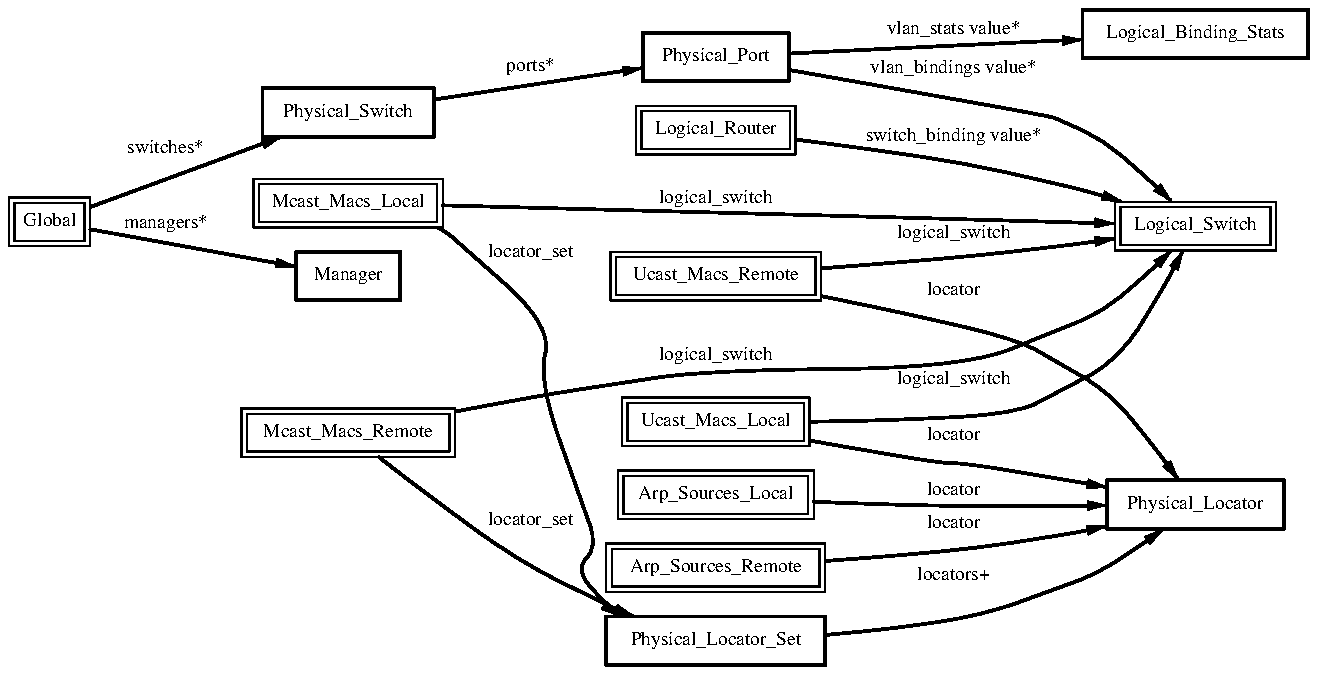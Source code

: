 .ps -3
.PS
linethick = 1;
linethick = 0.5;
box at 1.695952789,1.162175961 wid 1.067553656 height 0.243245 "Mcast_Macs_Remote"
box at 1.695952789,1.162175961 wid 1.01199810044444 height 0.187689444444444
linethick = 1;
box at 3.533814711,0.1216225 wid 1.0946025 height 0.243245 "Physical_Locator_Set"
linethick = 0.5;
box at 5.93225906,2.195967211 wid 0.804070672 height 0.243245 "Logical_Switch"
box at 5.93225906,2.195967211 wid 0.748515116444444 height 0.187689444444444
linethick = 0.5;
box at 3.533814711,1.216225 wid 0.939217594 height 0.243245 "Ucast_Macs_Local"
box at 3.533814711,1.216225 wid 0.883662038444444 height 0.187689444444444
linethick = 1;
box at 5.93225906,0.804070672 wid 0.885119906 height 0.243245 "Physical_Locator"
linethick = 0.5;
box at 0.2027057883,2.216253844 wid 0.4054067117 height 0.243245 "Global"
box at 0.2027057883,2.216253844 wid 0.349851156144444 height 0.187689444444444
linethick = 1;
box at 1.695952789,2.763555094 wid 0.858119711 height 0.243245 "Physical_Switch"
linethick = 1;
box at 1.695952789,1.94596 wid 0.520252406 height 0.243245 "Manager"
linethick = 1;
box at 3.533814711,3.0405625 wid 0.729735 height 0.243245 "Physical_Port"
linethick = 0.5;
box at 3.533814711,2.675695 wid 0.797308461 height 0.243245 "Logical_Router"
box at 3.533814711,2.675695 wid 0.741752905444444 height 0.187689444444444
linethick = 0.5;
box at 1.695952789,2.3108275 wid 0.945931156 height 0.243245 "Mcast_Macs_Local"
box at 1.695952789,2.3108275 wid 0.890375600444444 height 0.187689444444444
linethick = 0.5;
box at 3.533814711,1.94596 wid 1.054077883 height 0.243245 "Ucast_Macs_Remote"
box at 3.533814711,1.94596 wid 0.998522327444444 height 0.187689444444444
linethick = 0.5;
box at 3.533814711,0.48649 wid 1.0946025 height 0.243245 "Arp_Sources_Remote"
box at 3.533814711,0.48649 wid 1.03904694444444 height 0.187689444444444
linethick = 0.5;
box at 3.533814711,0.8513575 wid 0.979742211 height 0.243245 "Arp_Sources_Local"
box at 3.533814711,0.8513575 wid 0.924186655444444 height 0.187689444444444
linethick = 1;
box at 5.93225906,3.155422789 wid 1.128364906 height 0.243245 "Logical_Binding_Stats"
linethick = 1;
spline -> from 1.850656609,1.039385885 to 1.850656609,1.039385885 to 2.084950193,0.858217009 to 2.548915706,0.517771307 to 2.986513461,0.30405625 to 3.030589455,0.2825193377 to 3.077876283,0.2625440583 to 3.125503654,0.2443250078
"locator_set" at 2.608121539,0.722972789
linethick = 1;
spline -> from 2.231626928,1.267646993 to 2.231626928,1.267646993 to 2.463244817,1.311382444 to 2.737673826,1.360615232 to 2.986513461,1.39865875 to 3.485992744,1.474989031 to 4.77489935,1.48622695 to 5.24338922,1.675666156 to 5.46863409,1.766737084 to 5.68463565,1.950922198 to 5.81306901,2.073858221
"logical_switch" at 3.533814711,1.547330094
linethick = 1;
spline -> from 4.082478133,0.1512935251 to 4.082478133,0.1512935251 to 4.424675199,0.1830710519 to 4.86927841,0.2488688244 to 5.24338922,0.3851395383 to 5.43798522,0.4561086995 to 5.63793261,0.585052874 to 5.77171736,0.681183298
"locators+" at 4.722990867,0.4459507883
linethick = 1;
spline -> from 4.003958647,1.216906086 to 4.003958647,1.216906086 to 4.434404999,1.224738575 to 5.0351715,1.255825286 to 5.24338922,1.364896344 to 5.54890494,1.524951554 to 5.77123087,1.884273068 to 5.8719343,2.073712274
"logical_switch" at 4.722990867,1.425707594
linethick = 1;
spline -> from 4.00478568,1.12330541 to 4.00478568,1.12330541 to 4.071191565,1.110948564 to 4.138619079,1.098786314 to 4.202738461,1.087840289 to 4.663687736,1.009223505 to 4.782148051,1.009807293 to 5.24338922,0.932455383 to 5.32317358,0.919028259 to 5.40782284,0.903947069 to 5.49003965,0.888963177
"locator" at 4.722990867,1.148651539
linethick = 1;
spline -> from 0.4072018598,2.291173304 to 0.4072018598,2.291173304 to 0.653210123,2.38136855 to 1.069596914,2.533980463 to 1.362366596,2.641251508
"switches*" at 0.783784039,2.581121344
linethick = 1;
spline -> from 0.4072018598,2.179231955 to 0.4072018598,2.179231955 to 0.673983246,2.130923498 to 1.141159593,2.046371536 to 1.43368603,1.993441424
"managers*" at 0.783784039,2.209491633
linethick = 1;
spline -> from 2.126836982,2.828501509 to 2.126836982,2.828501509 to 2.443006833,2.87612888 to 2.867761252,2.940150964 to 3.167585039,2.985345885
"ports*" at 2.608121539,2.993275672
linethick = 1;
spline -> from 3.900530873,2.976102575 to 3.900530873,2.976102575 to 4.393539839,2.889166812 to 5.21274035,2.743463057 to 5.24338922,2.729744039 to 5.46717462,2.629916291 to 5.68366267,2.44266629 to 5.81258252,2.31861134
"vlan_bindings value*" at 4.722990867,2.97975125
linethick = 1;
spline -> from 3.900725469,3.058124789 to 3.900725469,3.058124789 to 4.291182343,3.076806005 to 4.91403549,3.106627842 to 5.36695768,3.128373945
"vlan_stats value*" at 4.722990867,3.175709422
linethick = 1;
spline -> from 3.934050034,2.628310874 to 3.934050034,2.628310874 to 4.282376874,2.583310549 to 4.799661691,2.507418109 to 5.24338922,2.405401156 to 5.34847106,2.381173954 to 5.46133674,2.349406157 to 5.56495911,2.317978903
"switch_binding value*" at 4.722990867,2.641932594
linethick = 1;
spline -> from 2.145226304,2.188523914 to 2.145226304,2.188523914 to 2.175485982,2.171058923 to 2.204091594,2.151112833 to 2.229729617,2.12839375 to 2.716122319,1.697071716 to 2.646651547,1.423177846 to 2.864890961,0.810832883 to 2.942632063,0.592642118 to 2.82991233,0.4747412665 to 2.986513461,0.30405625 to 3.00748118,0.2811766253 to 3.031416488,0.2611624267 to 3.057297756,0.2436536516
"locator_set" at 2.608121539,2.060820289
linethick = 1;
spline -> from 2.169356208,2.298616601 to 2.169356208,2.298616601 to 2.849469228,2.280957014 to 4.14246235,2.24709731 to 5.24338922,2.216253844 to 5.33582232,2.213626798 to 5.43555277,2.210756507 to 5.52993183,2.207983514
"logical_switch" at 3.533814711,2.331114133
linethick = 1;
spline -> from 4.062142851,1.983760273 to 4.062142851,1.983760273 to 4.400350699,2.009982084 to 4.848262042,2.048414794 to 5.24338922,2.094631344 to 5.33630881,2.105480071 to 5.43603926,2.119053142 to 5.53041832,2.132723511
"logical_switch" at 4.722990867,2.155442594
linethick = 1;
spline -> from 4.061753659,1.845305219 to 4.061753659,1.845305219 to 4.486216184,1.758369456 to 5.04344183,1.628963116 to 5.24338922,1.513519039 to 5.50366137,1.363193629 to 5.72987922,1.086867309 to 5.84712331,0.927055344
"locator" at 4.722990867,1.871624328
linethick = 1;
spline -> from 4.082672729,0.520738896 to 4.082672729,0.520738896 to 4.419031915,0.546133674 to 4.85760265,0.587144781 to 5.24338922,0.648637117 to 5.32317358,0.661383155 to 5.40782284,0.677923815 to 5.48906667,0.695388806
"locator" at 4.722990867,0.709448367
linethick = 1;
spline -> from 4.025023664,0.818422127 to 4.025023664,0.818422127 to 4.084861934,0.815308591 to 4.145186694,0.812681545 to 4.202738461,0.810832883 to 4.640190269,0.796724673 to 5.14025334,0.796481428 to 5.48955316,0.798913878
"locator" at 4.722990867,0.871644133
.ps +3
.PE
